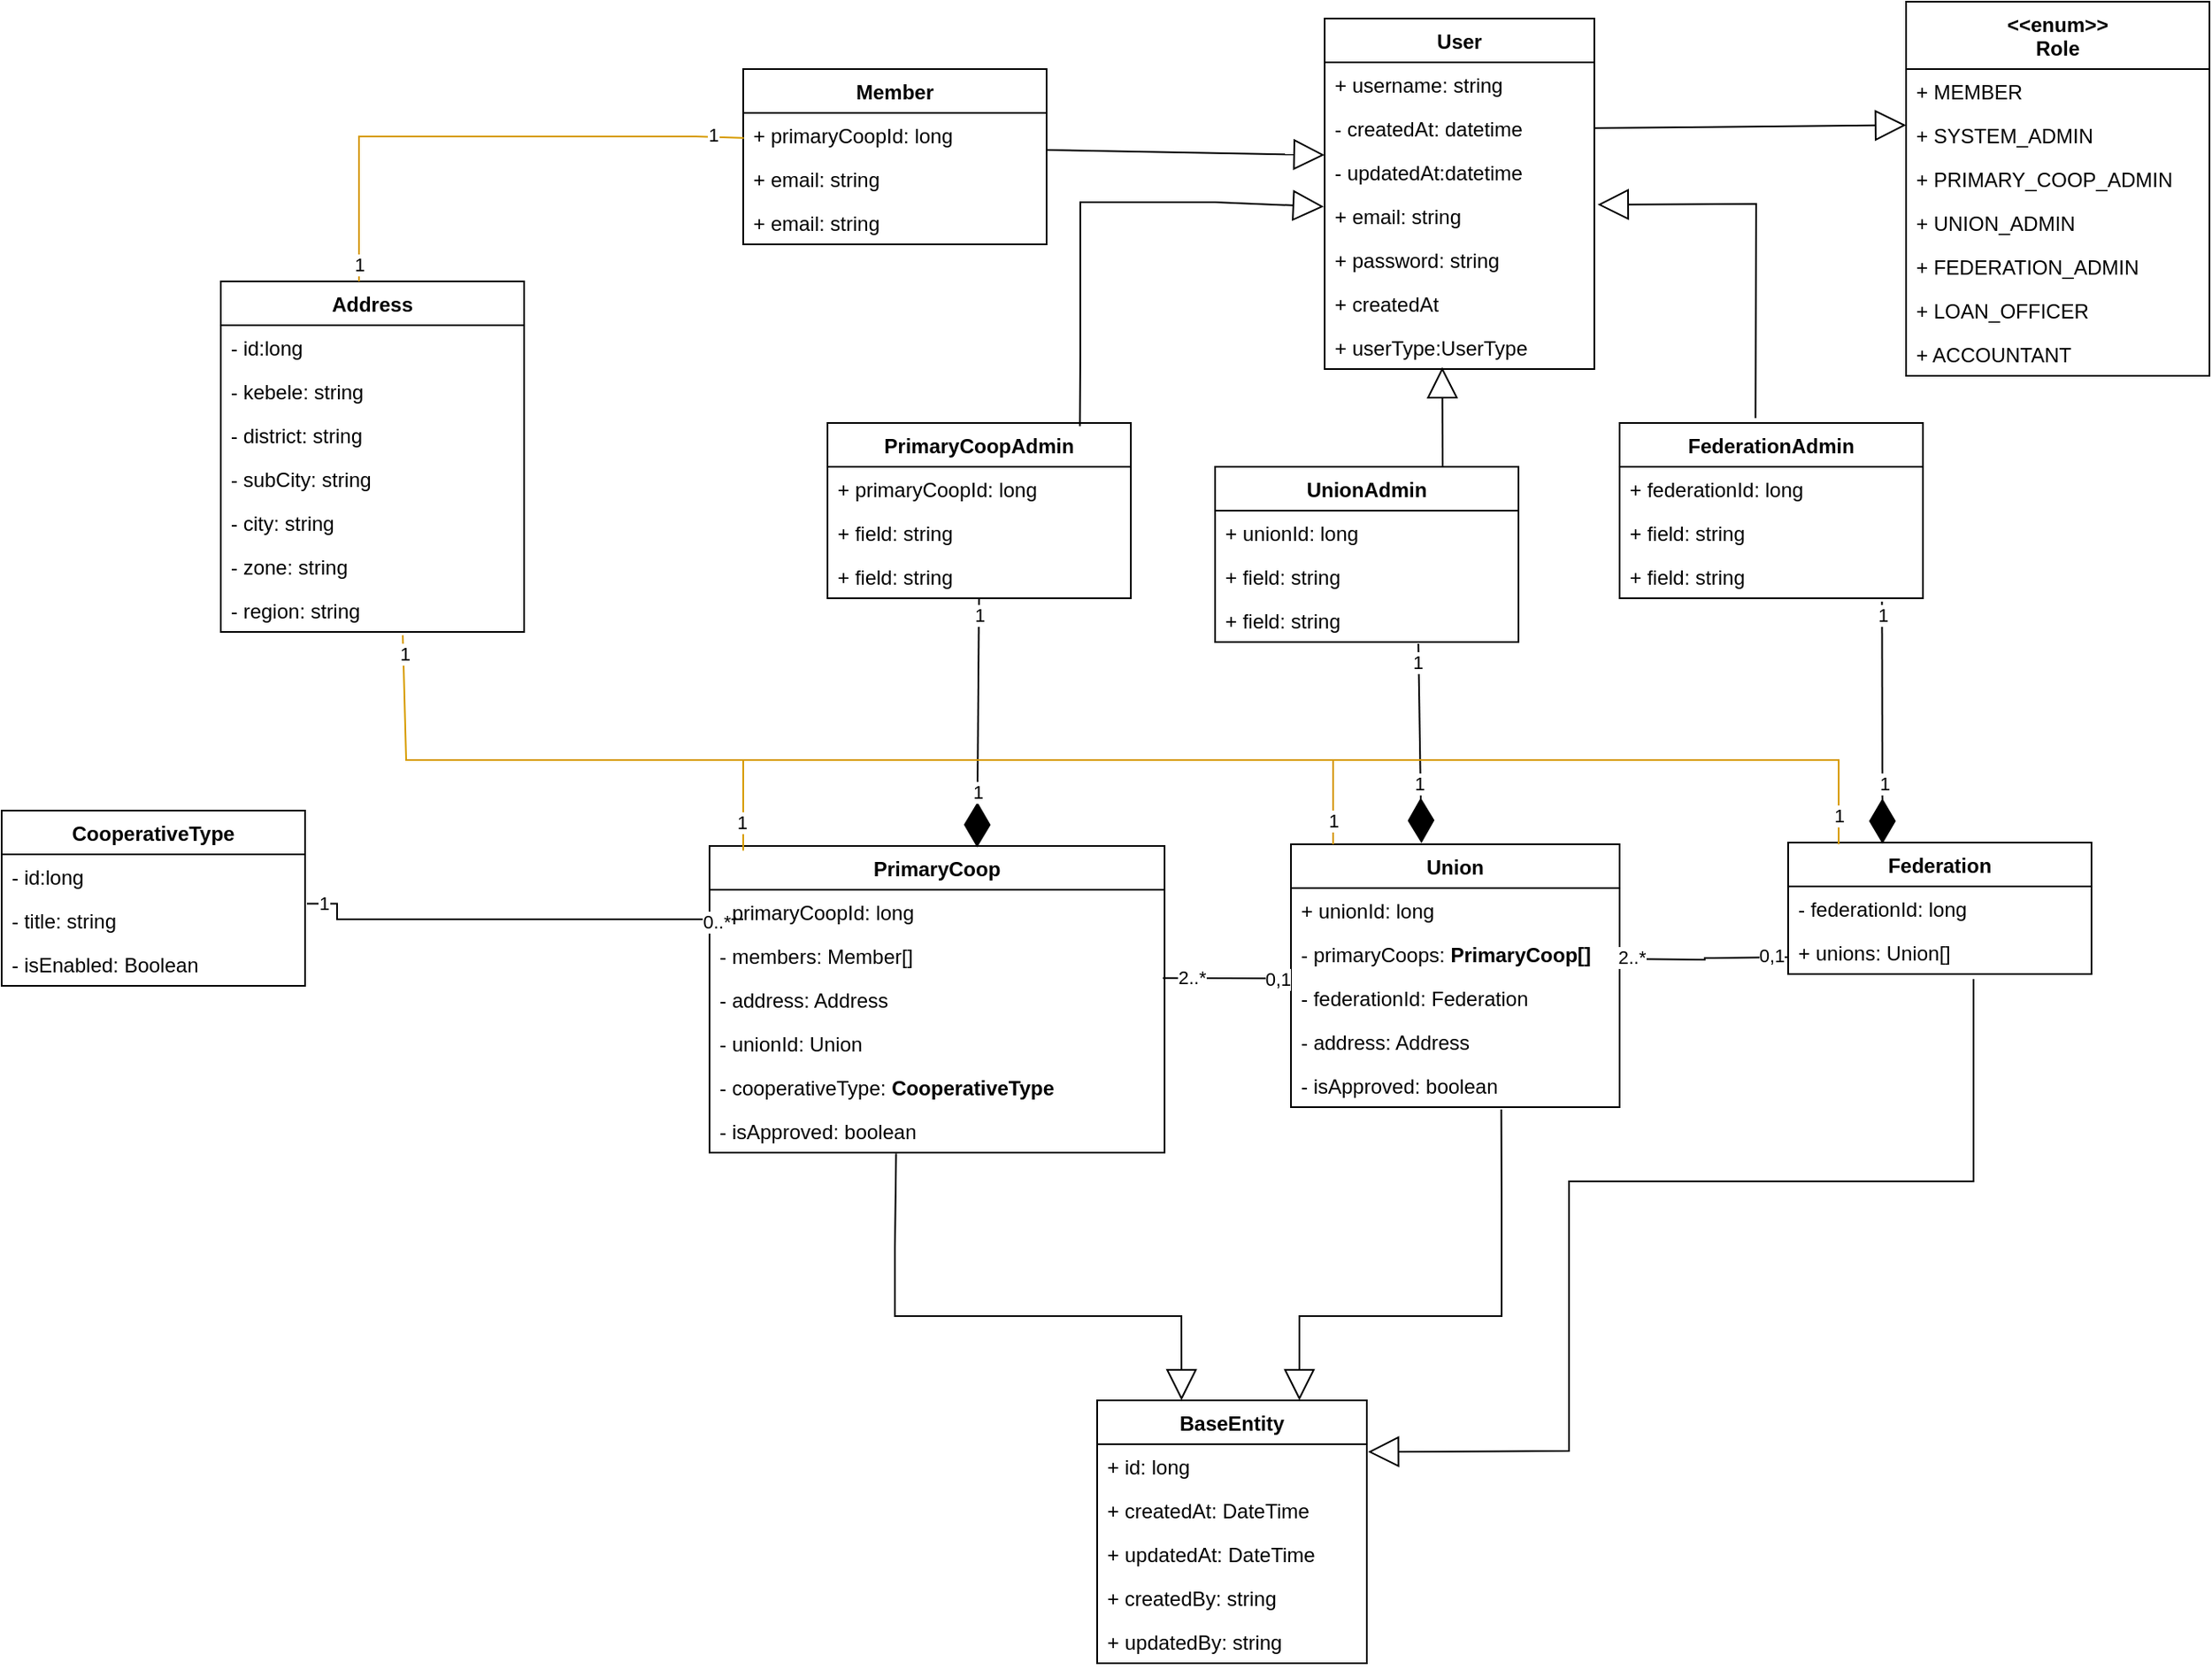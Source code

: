 <mxfile version="24.8.6">
  <diagram name="Page-1" id="tjhlQKhU3LrcpqJg-mDT">
    <mxGraphModel dx="1854" dy="1751" grid="1" gridSize="10" guides="1" tooltips="1" connect="1" arrows="1" fold="1" page="1" pageScale="1" pageWidth="850" pageHeight="1100" math="0" shadow="0">
      <root>
        <mxCell id="0" />
        <mxCell id="1" parent="0" />
        <mxCell id="XVEDFk87M5Y_E1yktcPb-2" value="User" style="swimlane;fontStyle=1;align=center;verticalAlign=top;childLayout=stackLayout;horizontal=1;startSize=26;horizontalStack=0;resizeParent=1;resizeParentMax=0;resizeLast=0;collapsible=1;marginBottom=0;whiteSpace=wrap;html=1;" parent="1" vertex="1">
          <mxGeometry x="535" y="-210" width="160" height="208" as="geometry" />
        </mxCell>
        <mxCell id="XVEDFk87M5Y_E1yktcPb-10" value="+ username: string" style="text;strokeColor=none;fillColor=none;align=left;verticalAlign=top;spacingLeft=4;spacingRight=4;overflow=hidden;rotatable=0;points=[[0,0.5],[1,0.5]];portConstraint=eastwest;whiteSpace=wrap;html=1;" parent="XVEDFk87M5Y_E1yktcPb-2" vertex="1">
          <mxGeometry y="26" width="160" height="26" as="geometry" />
        </mxCell>
        <mxCell id="E5_Myj4pt6OnkpuK7IQp-6" value="- createdAt: datetime" style="text;strokeColor=none;fillColor=none;align=left;verticalAlign=top;spacingLeft=4;spacingRight=4;overflow=hidden;rotatable=0;points=[[0,0.5],[1,0.5]];portConstraint=eastwest;whiteSpace=wrap;html=1;" vertex="1" parent="XVEDFk87M5Y_E1yktcPb-2">
          <mxGeometry y="52" width="160" height="26" as="geometry" />
        </mxCell>
        <mxCell id="E5_Myj4pt6OnkpuK7IQp-7" value="- updatedAt:datetime" style="text;strokeColor=none;fillColor=none;align=left;verticalAlign=top;spacingLeft=4;spacingRight=4;overflow=hidden;rotatable=0;points=[[0,0.5],[1,0.5]];portConstraint=eastwest;whiteSpace=wrap;html=1;" vertex="1" parent="XVEDFk87M5Y_E1yktcPb-2">
          <mxGeometry y="78" width="160" height="26" as="geometry" />
        </mxCell>
        <mxCell id="XVEDFk87M5Y_E1yktcPb-11" value="+ email: string" style="text;strokeColor=none;fillColor=none;align=left;verticalAlign=top;spacingLeft=4;spacingRight=4;overflow=hidden;rotatable=0;points=[[0,0.5],[1,0.5]];portConstraint=eastwest;whiteSpace=wrap;html=1;" parent="XVEDFk87M5Y_E1yktcPb-2" vertex="1">
          <mxGeometry y="104" width="160" height="26" as="geometry" />
        </mxCell>
        <mxCell id="XVEDFk87M5Y_E1yktcPb-12" value="+ password: string" style="text;strokeColor=none;fillColor=none;align=left;verticalAlign=top;spacingLeft=4;spacingRight=4;overflow=hidden;rotatable=0;points=[[0,0.5],[1,0.5]];portConstraint=eastwest;whiteSpace=wrap;html=1;" parent="XVEDFk87M5Y_E1yktcPb-2" vertex="1">
          <mxGeometry y="130" width="160" height="26" as="geometry" />
        </mxCell>
        <mxCell id="XVEDFk87M5Y_E1yktcPb-13" value="+ createdAt" style="text;strokeColor=none;fillColor=none;align=left;verticalAlign=top;spacingLeft=4;spacingRight=4;overflow=hidden;rotatable=0;points=[[0,0.5],[1,0.5]];portConstraint=eastwest;whiteSpace=wrap;html=1;" parent="XVEDFk87M5Y_E1yktcPb-2" vertex="1">
          <mxGeometry y="156" width="160" height="26" as="geometry" />
        </mxCell>
        <mxCell id="XVEDFk87M5Y_E1yktcPb-14" value="+ userType:UserType" style="text;strokeColor=none;fillColor=none;align=left;verticalAlign=top;spacingLeft=4;spacingRight=4;overflow=hidden;rotatable=0;points=[[0,0.5],[1,0.5]];portConstraint=eastwest;whiteSpace=wrap;html=1;" parent="XVEDFk87M5Y_E1yktcPb-2" vertex="1">
          <mxGeometry y="182" width="160" height="26" as="geometry" />
        </mxCell>
        <mxCell id="XVEDFk87M5Y_E1yktcPb-36" value="&amp;lt;&amp;lt;enum&amp;gt;&amp;gt;&lt;div&gt;Role&lt;/div&gt;" style="swimlane;fontStyle=1;align=center;verticalAlign=top;childLayout=stackLayout;horizontal=1;startSize=40;horizontalStack=0;resizeParent=1;resizeParentMax=0;resizeLast=0;collapsible=1;marginBottom=0;whiteSpace=wrap;html=1;" parent="1" vertex="1">
          <mxGeometry x="880" y="-220" width="180" height="222" as="geometry" />
        </mxCell>
        <mxCell id="XVEDFk87M5Y_E1yktcPb-37" value="+ MEMBER" style="text;strokeColor=none;fillColor=none;align=left;verticalAlign=top;spacingLeft=4;spacingRight=4;overflow=hidden;rotatable=0;points=[[0,0.5],[1,0.5]];portConstraint=eastwest;whiteSpace=wrap;html=1;" parent="XVEDFk87M5Y_E1yktcPb-36" vertex="1">
          <mxGeometry y="40" width="180" height="26" as="geometry" />
        </mxCell>
        <mxCell id="XVEDFk87M5Y_E1yktcPb-43" value="+ SYSTEM_ADMIN" style="text;strokeColor=none;fillColor=none;align=left;verticalAlign=top;spacingLeft=4;spacingRight=4;overflow=hidden;rotatable=0;points=[[0,0.5],[1,0.5]];portConstraint=eastwest;whiteSpace=wrap;html=1;" parent="XVEDFk87M5Y_E1yktcPb-36" vertex="1">
          <mxGeometry y="66" width="180" height="26" as="geometry" />
        </mxCell>
        <mxCell id="XVEDFk87M5Y_E1yktcPb-40" value="+ PRIMARY_COOP_ADMIN" style="text;strokeColor=none;fillColor=none;align=left;verticalAlign=top;spacingLeft=4;spacingRight=4;overflow=hidden;rotatable=0;points=[[0,0.5],[1,0.5]];portConstraint=eastwest;whiteSpace=wrap;html=1;" parent="XVEDFk87M5Y_E1yktcPb-36" vertex="1">
          <mxGeometry y="92" width="180" height="26" as="geometry" />
        </mxCell>
        <mxCell id="XVEDFk87M5Y_E1yktcPb-41" value="+ UNION_ADMIN" style="text;strokeColor=none;fillColor=none;align=left;verticalAlign=top;spacingLeft=4;spacingRight=4;overflow=hidden;rotatable=0;points=[[0,0.5],[1,0.5]];portConstraint=eastwest;whiteSpace=wrap;html=1;" parent="XVEDFk87M5Y_E1yktcPb-36" vertex="1">
          <mxGeometry y="118" width="180" height="26" as="geometry" />
        </mxCell>
        <mxCell id="XVEDFk87M5Y_E1yktcPb-42" value="+ FEDERATION_ADMIN" style="text;strokeColor=none;fillColor=none;align=left;verticalAlign=top;spacingLeft=4;spacingRight=4;overflow=hidden;rotatable=0;points=[[0,0.5],[1,0.5]];portConstraint=eastwest;whiteSpace=wrap;html=1;" parent="XVEDFk87M5Y_E1yktcPb-36" vertex="1">
          <mxGeometry y="144" width="180" height="26" as="geometry" />
        </mxCell>
        <mxCell id="XVEDFk87M5Y_E1yktcPb-44" value="+ LOAN_OFFICER" style="text;strokeColor=none;fillColor=none;align=left;verticalAlign=top;spacingLeft=4;spacingRight=4;overflow=hidden;rotatable=0;points=[[0,0.5],[1,0.5]];portConstraint=eastwest;whiteSpace=wrap;html=1;" parent="XVEDFk87M5Y_E1yktcPb-36" vertex="1">
          <mxGeometry y="170" width="180" height="26" as="geometry" />
        </mxCell>
        <mxCell id="XVEDFk87M5Y_E1yktcPb-45" value="+ ACCOUNTANT" style="text;strokeColor=none;fillColor=none;align=left;verticalAlign=top;spacingLeft=4;spacingRight=4;overflow=hidden;rotatable=0;points=[[0,0.5],[1,0.5]];portConstraint=eastwest;whiteSpace=wrap;html=1;" parent="XVEDFk87M5Y_E1yktcPb-36" vertex="1">
          <mxGeometry y="196" width="180" height="26" as="geometry" />
        </mxCell>
        <mxCell id="XVEDFk87M5Y_E1yktcPb-46" value="" style="endArrow=block;endSize=16;endFill=0;html=1;rounded=0;entryX=0;entryY=0.279;entryDx=0;entryDy=0;entryPerimeter=0;exitX=1;exitY=0.5;exitDx=0;exitDy=0;" parent="1" source="E5_Myj4pt6OnkpuK7IQp-6" target="XVEDFk87M5Y_E1yktcPb-43" edge="1">
          <mxGeometry x="0.003" width="160" relative="1" as="geometry">
            <mxPoint x="695" y="-150.002" as="sourcePoint" />
            <mxPoint x="854.88" y="-148.948" as="targetPoint" />
            <mxPoint as="offset" />
          </mxGeometry>
        </mxCell>
        <mxCell id="XVEDFk87M5Y_E1yktcPb-47" value="PrimaryCoopAdmin" style="swimlane;fontStyle=1;align=center;verticalAlign=top;childLayout=stackLayout;horizontal=1;startSize=26;horizontalStack=0;resizeParent=1;resizeParentMax=0;resizeLast=0;collapsible=1;marginBottom=0;whiteSpace=wrap;html=1;" parent="1" vertex="1">
          <mxGeometry x="240" y="30" width="180" height="104" as="geometry" />
        </mxCell>
        <mxCell id="XVEDFk87M5Y_E1yktcPb-54" value="+ primaryCoopId: long" style="text;strokeColor=none;fillColor=none;align=left;verticalAlign=top;spacingLeft=4;spacingRight=4;overflow=hidden;rotatable=0;points=[[0,0.5],[1,0.5]];portConstraint=eastwest;whiteSpace=wrap;html=1;" parent="XVEDFk87M5Y_E1yktcPb-47" vertex="1">
          <mxGeometry y="26" width="180" height="26" as="geometry" />
        </mxCell>
        <mxCell id="XVEDFk87M5Y_E1yktcPb-53" value="+ field: string" style="text;strokeColor=none;fillColor=none;align=left;verticalAlign=top;spacingLeft=4;spacingRight=4;overflow=hidden;rotatable=0;points=[[0,0.5],[1,0.5]];portConstraint=eastwest;whiteSpace=wrap;html=1;" parent="XVEDFk87M5Y_E1yktcPb-47" vertex="1">
          <mxGeometry y="52" width="180" height="26" as="geometry" />
        </mxCell>
        <mxCell id="XVEDFk87M5Y_E1yktcPb-49" value="+ field: string" style="text;strokeColor=none;fillColor=none;align=left;verticalAlign=top;spacingLeft=4;spacingRight=4;overflow=hidden;rotatable=0;points=[[0,0.5],[1,0.5]];portConstraint=eastwest;whiteSpace=wrap;html=1;" parent="XVEDFk87M5Y_E1yktcPb-47" vertex="1">
          <mxGeometry y="78" width="180" height="26" as="geometry" />
        </mxCell>
        <mxCell id="XVEDFk87M5Y_E1yktcPb-57" value="UnionAdmin" style="swimlane;fontStyle=1;align=center;verticalAlign=top;childLayout=stackLayout;horizontal=1;startSize=26;horizontalStack=0;resizeParent=1;resizeParentMax=0;resizeLast=0;collapsible=1;marginBottom=0;whiteSpace=wrap;html=1;" parent="1" vertex="1">
          <mxGeometry x="470" y="56" width="180" height="104" as="geometry" />
        </mxCell>
        <mxCell id="XVEDFk87M5Y_E1yktcPb-59" value="+ unionId: long" style="text;strokeColor=none;fillColor=none;align=left;verticalAlign=top;spacingLeft=4;spacingRight=4;overflow=hidden;rotatable=0;points=[[0,0.5],[1,0.5]];portConstraint=eastwest;whiteSpace=wrap;html=1;" parent="XVEDFk87M5Y_E1yktcPb-57" vertex="1">
          <mxGeometry y="26" width="180" height="26" as="geometry" />
        </mxCell>
        <mxCell id="XVEDFk87M5Y_E1yktcPb-60" value="+ field: string" style="text;strokeColor=none;fillColor=none;align=left;verticalAlign=top;spacingLeft=4;spacingRight=4;overflow=hidden;rotatable=0;points=[[0,0.5],[1,0.5]];portConstraint=eastwest;whiteSpace=wrap;html=1;" parent="XVEDFk87M5Y_E1yktcPb-57" vertex="1">
          <mxGeometry y="52" width="180" height="26" as="geometry" />
        </mxCell>
        <mxCell id="XVEDFk87M5Y_E1yktcPb-61" value="+ field: string" style="text;strokeColor=none;fillColor=none;align=left;verticalAlign=top;spacingLeft=4;spacingRight=4;overflow=hidden;rotatable=0;points=[[0,0.5],[1,0.5]];portConstraint=eastwest;whiteSpace=wrap;html=1;" parent="XVEDFk87M5Y_E1yktcPb-57" vertex="1">
          <mxGeometry y="78" width="180" height="26" as="geometry" />
        </mxCell>
        <mxCell id="XVEDFk87M5Y_E1yktcPb-62" value="FederationAdmin" style="swimlane;fontStyle=1;align=center;verticalAlign=top;childLayout=stackLayout;horizontal=1;startSize=26;horizontalStack=0;resizeParent=1;resizeParentMax=0;resizeLast=0;collapsible=1;marginBottom=0;whiteSpace=wrap;html=1;" parent="1" vertex="1">
          <mxGeometry x="710" y="30" width="180" height="104" as="geometry" />
        </mxCell>
        <mxCell id="XVEDFk87M5Y_E1yktcPb-63" value="+ federationId: long" style="text;strokeColor=none;fillColor=none;align=left;verticalAlign=top;spacingLeft=4;spacingRight=4;overflow=hidden;rotatable=0;points=[[0,0.5],[1,0.5]];portConstraint=eastwest;whiteSpace=wrap;html=1;" parent="XVEDFk87M5Y_E1yktcPb-62" vertex="1">
          <mxGeometry y="26" width="180" height="26" as="geometry" />
        </mxCell>
        <mxCell id="XVEDFk87M5Y_E1yktcPb-64" value="+ field: string" style="text;strokeColor=none;fillColor=none;align=left;verticalAlign=top;spacingLeft=4;spacingRight=4;overflow=hidden;rotatable=0;points=[[0,0.5],[1,0.5]];portConstraint=eastwest;whiteSpace=wrap;html=1;" parent="XVEDFk87M5Y_E1yktcPb-62" vertex="1">
          <mxGeometry y="52" width="180" height="26" as="geometry" />
        </mxCell>
        <mxCell id="XVEDFk87M5Y_E1yktcPb-65" value="+ field: string" style="text;strokeColor=none;fillColor=none;align=left;verticalAlign=top;spacingLeft=4;spacingRight=4;overflow=hidden;rotatable=0;points=[[0,0.5],[1,0.5]];portConstraint=eastwest;whiteSpace=wrap;html=1;" parent="XVEDFk87M5Y_E1yktcPb-62" vertex="1">
          <mxGeometry y="78" width="180" height="26" as="geometry" />
        </mxCell>
        <mxCell id="XVEDFk87M5Y_E1yktcPb-66" value="" style="endArrow=block;endSize=16;endFill=0;html=1;rounded=0;entryX=0.436;entryY=0.956;entryDx=0;entryDy=0;entryPerimeter=0;exitX=0.75;exitY=0;exitDx=0;exitDy=0;" parent="1" target="XVEDFk87M5Y_E1yktcPb-14" edge="1" source="XVEDFk87M5Y_E1yktcPb-57">
          <mxGeometry width="160" relative="1" as="geometry">
            <mxPoint x="605.18" y="30.248" as="sourcePoint" />
            <mxPoint x="602.68" y="-53.258" as="targetPoint" />
          </mxGeometry>
        </mxCell>
        <mxCell id="XVEDFk87M5Y_E1yktcPb-67" value="" style="endArrow=block;endSize=16;endFill=0;html=1;rounded=0;exitX=0.448;exitY=-0.028;exitDx=0;exitDy=0;exitPerimeter=0;entryX=1.012;entryY=0.247;entryDx=0;entryDy=0;entryPerimeter=0;" parent="1" source="XVEDFk87M5Y_E1yktcPb-62" target="XVEDFk87M5Y_E1yktcPb-11" edge="1">
          <mxGeometry width="160" relative="1" as="geometry">
            <mxPoint x="669.76" y="27.26" as="sourcePoint" />
            <mxPoint x="710" y="-60" as="targetPoint" />
            <Array as="points">
              <mxPoint x="791" y="-100" />
            </Array>
          </mxGeometry>
        </mxCell>
        <mxCell id="XVEDFk87M5Y_E1yktcPb-68" value="PrimaryCoop" style="swimlane;fontStyle=1;align=center;verticalAlign=top;childLayout=stackLayout;horizontal=1;startSize=26;horizontalStack=0;resizeParent=1;resizeParentMax=0;resizeLast=0;collapsible=1;marginBottom=0;whiteSpace=wrap;html=1;" parent="1" vertex="1">
          <mxGeometry x="170" y="281" width="270" height="182" as="geometry" />
        </mxCell>
        <mxCell id="XVEDFk87M5Y_E1yktcPb-69" value="- primaryCoopId: long" style="text;strokeColor=none;fillColor=none;align=left;verticalAlign=top;spacingLeft=4;spacingRight=4;overflow=hidden;rotatable=0;points=[[0,0.5],[1,0.5]];portConstraint=eastwest;whiteSpace=wrap;html=1;" parent="XVEDFk87M5Y_E1yktcPb-68" vertex="1">
          <mxGeometry y="26" width="270" height="26" as="geometry" />
        </mxCell>
        <mxCell id="XVEDFk87M5Y_E1yktcPb-70" value="- members: Member[]" style="text;strokeColor=none;fillColor=none;align=left;verticalAlign=top;spacingLeft=4;spacingRight=4;overflow=hidden;rotatable=0;points=[[0,0.5],[1,0.5]];portConstraint=eastwest;whiteSpace=wrap;html=1;" parent="XVEDFk87M5Y_E1yktcPb-68" vertex="1">
          <mxGeometry y="52" width="270" height="26" as="geometry" />
        </mxCell>
        <mxCell id="XVEDFk87M5Y_E1yktcPb-99" value="- address: Address" style="text;strokeColor=none;fillColor=none;align=left;verticalAlign=top;spacingLeft=4;spacingRight=4;overflow=hidden;rotatable=0;points=[[0,0.5],[1,0.5]];portConstraint=eastwest;whiteSpace=wrap;html=1;" parent="XVEDFk87M5Y_E1yktcPb-68" vertex="1">
          <mxGeometry y="78" width="270" height="26" as="geometry" />
        </mxCell>
        <mxCell id="XVEDFk87M5Y_E1yktcPb-118" value="- unionId: Union" style="text;strokeColor=none;fillColor=none;align=left;verticalAlign=top;spacingLeft=4;spacingRight=4;overflow=hidden;rotatable=0;points=[[0,0.5],[1,0.5]];portConstraint=eastwest;whiteSpace=wrap;html=1;" parent="XVEDFk87M5Y_E1yktcPb-68" vertex="1">
          <mxGeometry y="104" width="270" height="26" as="geometry" />
        </mxCell>
        <mxCell id="XVEDFk87M5Y_E1yktcPb-71" value="- cooperativeType:&amp;nbsp;&lt;span style=&quot;font-weight: 700; text-align: center;&quot;&gt;CooperativeType&lt;/span&gt;" style="text;strokeColor=none;fillColor=none;align=left;verticalAlign=top;spacingLeft=4;spacingRight=4;overflow=hidden;rotatable=0;points=[[0,0.5],[1,0.5]];portConstraint=eastwest;whiteSpace=wrap;html=1;" parent="XVEDFk87M5Y_E1yktcPb-68" vertex="1">
          <mxGeometry y="130" width="270" height="26" as="geometry" />
        </mxCell>
        <mxCell id="63i4cexw4IJ4WjRB8XOZ-28" value="- isApproved: boolean" style="text;strokeColor=none;fillColor=none;align=left;verticalAlign=top;spacingLeft=4;spacingRight=4;overflow=hidden;rotatable=0;points=[[0,0.5],[1,0.5]];portConstraint=eastwest;whiteSpace=wrap;html=1;" vertex="1" parent="XVEDFk87M5Y_E1yktcPb-68">
          <mxGeometry y="156" width="270" height="26" as="geometry" />
        </mxCell>
        <mxCell id="XVEDFk87M5Y_E1yktcPb-73" value="Union" style="swimlane;fontStyle=1;align=center;verticalAlign=top;childLayout=stackLayout;horizontal=1;startSize=26;horizontalStack=0;resizeParent=1;resizeParentMax=0;resizeLast=0;collapsible=1;marginBottom=0;whiteSpace=wrap;html=1;" parent="1" vertex="1">
          <mxGeometry x="515" y="280" width="195" height="156" as="geometry" />
        </mxCell>
        <mxCell id="XVEDFk87M5Y_E1yktcPb-74" value="+ unionId: long" style="text;strokeColor=none;fillColor=none;align=left;verticalAlign=top;spacingLeft=4;spacingRight=4;overflow=hidden;rotatable=0;points=[[0,0.5],[1,0.5]];portConstraint=eastwest;whiteSpace=wrap;html=1;" parent="XVEDFk87M5Y_E1yktcPb-73" vertex="1">
          <mxGeometry y="26" width="195" height="26" as="geometry" />
        </mxCell>
        <mxCell id="XVEDFk87M5Y_E1yktcPb-75" value="- primaryCoops:&amp;nbsp;&lt;span style=&quot;font-weight: 700; text-align: center;&quot;&gt;PrimaryCoop[]&lt;/span&gt;" style="text;strokeColor=none;fillColor=none;align=left;verticalAlign=top;spacingLeft=4;spacingRight=4;overflow=hidden;rotatable=0;points=[[0,0.5],[1,0.5]];portConstraint=eastwest;whiteSpace=wrap;html=1;" parent="XVEDFk87M5Y_E1yktcPb-73" vertex="1">
          <mxGeometry y="52" width="195" height="26" as="geometry" />
        </mxCell>
        <mxCell id="XVEDFk87M5Y_E1yktcPb-119" value="- federationId: Federation" style="text;strokeColor=none;fillColor=none;align=left;verticalAlign=top;spacingLeft=4;spacingRight=4;overflow=hidden;rotatable=0;points=[[0,0.5],[1,0.5]];portConstraint=eastwest;whiteSpace=wrap;html=1;" parent="XVEDFk87M5Y_E1yktcPb-73" vertex="1">
          <mxGeometry y="78" width="195" height="26" as="geometry" />
        </mxCell>
        <mxCell id="63i4cexw4IJ4WjRB8XOZ-29" value="- address: Address" style="text;strokeColor=none;fillColor=none;align=left;verticalAlign=top;spacingLeft=4;spacingRight=4;overflow=hidden;rotatable=0;points=[[0,0.5],[1,0.5]];portConstraint=eastwest;whiteSpace=wrap;html=1;" vertex="1" parent="XVEDFk87M5Y_E1yktcPb-73">
          <mxGeometry y="104" width="195" height="26" as="geometry" />
        </mxCell>
        <mxCell id="XVEDFk87M5Y_E1yktcPb-76" value="- isApproved: boolean" style="text;strokeColor=none;fillColor=none;align=left;verticalAlign=top;spacingLeft=4;spacingRight=4;overflow=hidden;rotatable=0;points=[[0,0.5],[1,0.5]];portConstraint=eastwest;whiteSpace=wrap;html=1;" parent="XVEDFk87M5Y_E1yktcPb-73" vertex="1">
          <mxGeometry y="130" width="195" height="26" as="geometry" />
        </mxCell>
        <mxCell id="XVEDFk87M5Y_E1yktcPb-77" value="Federation" style="swimlane;fontStyle=1;align=center;verticalAlign=top;childLayout=stackLayout;horizontal=1;startSize=26;horizontalStack=0;resizeParent=1;resizeParentMax=0;resizeLast=0;collapsible=1;marginBottom=0;whiteSpace=wrap;html=1;" parent="1" vertex="1">
          <mxGeometry x="810" y="279" width="180" height="78" as="geometry" />
        </mxCell>
        <mxCell id="XVEDFk87M5Y_E1yktcPb-78" value="- federationId: long" style="text;strokeColor=none;fillColor=none;align=left;verticalAlign=top;spacingLeft=4;spacingRight=4;overflow=hidden;rotatable=0;points=[[0,0.5],[1,0.5]];portConstraint=eastwest;whiteSpace=wrap;html=1;" parent="XVEDFk87M5Y_E1yktcPb-77" vertex="1">
          <mxGeometry y="26" width="180" height="26" as="geometry" />
        </mxCell>
        <mxCell id="XVEDFk87M5Y_E1yktcPb-79" value="+ unions: Union[]" style="text;strokeColor=none;fillColor=none;align=left;verticalAlign=top;spacingLeft=4;spacingRight=4;overflow=hidden;rotatable=0;points=[[0,0.5],[1,0.5]];portConstraint=eastwest;whiteSpace=wrap;html=1;" parent="XVEDFk87M5Y_E1yktcPb-77" vertex="1">
          <mxGeometry y="52" width="180" height="26" as="geometry" />
        </mxCell>
        <mxCell id="XVEDFk87M5Y_E1yktcPb-82" value="Member" style="swimlane;fontStyle=1;align=center;verticalAlign=top;childLayout=stackLayout;horizontal=1;startSize=26;horizontalStack=0;resizeParent=1;resizeParentMax=0;resizeLast=0;collapsible=1;marginBottom=0;whiteSpace=wrap;html=1;" parent="1" vertex="1">
          <mxGeometry x="190" y="-180" width="180" height="104" as="geometry" />
        </mxCell>
        <mxCell id="XVEDFk87M5Y_E1yktcPb-83" value="+ primaryCoopId: long" style="text;strokeColor=none;fillColor=none;align=left;verticalAlign=top;spacingLeft=4;spacingRight=4;overflow=hidden;rotatable=0;points=[[0,0.5],[1,0.5]];portConstraint=eastwest;whiteSpace=wrap;html=1;" parent="XVEDFk87M5Y_E1yktcPb-82" vertex="1">
          <mxGeometry y="26" width="180" height="26" as="geometry" />
        </mxCell>
        <mxCell id="XVEDFk87M5Y_E1yktcPb-84" value="+ email: string" style="text;strokeColor=none;fillColor=none;align=left;verticalAlign=top;spacingLeft=4;spacingRight=4;overflow=hidden;rotatable=0;points=[[0,0.5],[1,0.5]];portConstraint=eastwest;whiteSpace=wrap;html=1;" parent="XVEDFk87M5Y_E1yktcPb-82" vertex="1">
          <mxGeometry y="52" width="180" height="26" as="geometry" />
        </mxCell>
        <mxCell id="XVEDFk87M5Y_E1yktcPb-85" value="+ email: string" style="text;strokeColor=none;fillColor=none;align=left;verticalAlign=top;spacingLeft=4;spacingRight=4;overflow=hidden;rotatable=0;points=[[0,0.5],[1,0.5]];portConstraint=eastwest;whiteSpace=wrap;html=1;" parent="XVEDFk87M5Y_E1yktcPb-82" vertex="1">
          <mxGeometry y="78" width="180" height="26" as="geometry" />
        </mxCell>
        <mxCell id="XVEDFk87M5Y_E1yktcPb-87" value="" style="endArrow=block;endSize=16;endFill=0;html=1;rounded=0;entryX=0;entryY=0.5;entryDx=0;entryDy=0;exitX=0.998;exitY=0.846;exitDx=0;exitDy=0;exitPerimeter=0;" parent="1" source="XVEDFk87M5Y_E1yktcPb-83" edge="1">
          <mxGeometry width="160" relative="1" as="geometry">
            <mxPoint x="374.86" y="-141.12" as="sourcePoint" />
            <mxPoint x="535" y="-129" as="targetPoint" />
          </mxGeometry>
        </mxCell>
        <mxCell id="XVEDFk87M5Y_E1yktcPb-90" value="" style="endArrow=diamondThin;endFill=1;endSize=24;html=1;rounded=0;entryX=0.588;entryY=0.005;entryDx=0;entryDy=0;entryPerimeter=0;" parent="1" source="XVEDFk87M5Y_E1yktcPb-49" target="XVEDFk87M5Y_E1yktcPb-68" edge="1">
          <mxGeometry width="160" relative="1" as="geometry">
            <mxPoint x="260" y="190" as="sourcePoint" />
            <mxPoint x="420" y="190" as="targetPoint" />
          </mxGeometry>
        </mxCell>
        <mxCell id="63i4cexw4IJ4WjRB8XOZ-9" value="1" style="edgeLabel;html=1;align=center;verticalAlign=middle;resizable=0;points=[];" vertex="1" connectable="0" parent="XVEDFk87M5Y_E1yktcPb-90">
          <mxGeometry x="-0.893" relative="1" as="geometry">
            <mxPoint y="2" as="offset" />
          </mxGeometry>
        </mxCell>
        <mxCell id="63i4cexw4IJ4WjRB8XOZ-10" value="1" style="edgeLabel;html=1;align=center;verticalAlign=middle;resizable=0;points=[];" vertex="1" connectable="0" parent="XVEDFk87M5Y_E1yktcPb-90">
          <mxGeometry x="0.654" relative="1" as="geometry">
            <mxPoint y="-8" as="offset" />
          </mxGeometry>
        </mxCell>
        <mxCell id="XVEDFk87M5Y_E1yktcPb-92" value="" style="endArrow=diamondThin;endFill=1;endSize=24;html=1;rounded=0;entryX=0.397;entryY=-0.004;entryDx=0;entryDy=0;exitX=0.67;exitY=1.038;exitDx=0;exitDy=0;exitPerimeter=0;entryPerimeter=0;" parent="1" source="XVEDFk87M5Y_E1yktcPb-61" target="XVEDFk87M5Y_E1yktcPb-73" edge="1">
          <mxGeometry width="160" relative="1" as="geometry">
            <mxPoint x="606.66" y="136.7" as="sourcePoint" />
            <mxPoint x="603.66" y="269.7" as="targetPoint" />
          </mxGeometry>
        </mxCell>
        <mxCell id="63i4cexw4IJ4WjRB8XOZ-11" value="1" style="edgeLabel;html=1;align=center;verticalAlign=middle;resizable=0;points=[];" vertex="1" connectable="0" parent="XVEDFk87M5Y_E1yktcPb-92">
          <mxGeometry x="-0.867" y="-1" relative="1" as="geometry">
            <mxPoint y="3" as="offset" />
          </mxGeometry>
        </mxCell>
        <mxCell id="63i4cexw4IJ4WjRB8XOZ-12" value="1" style="edgeLabel;html=1;align=center;verticalAlign=middle;resizable=0;points=[];" vertex="1" connectable="0" parent="XVEDFk87M5Y_E1yktcPb-92">
          <mxGeometry x="0.511" y="1" relative="1" as="geometry">
            <mxPoint x="-2" y="-7" as="offset" />
          </mxGeometry>
        </mxCell>
        <mxCell id="XVEDFk87M5Y_E1yktcPb-93" value="" style="endArrow=diamondThin;endFill=1;endSize=24;html=1;rounded=0;entryX=0.311;entryY=0.01;entryDx=0;entryDy=0;entryPerimeter=0;exitX=0.865;exitY=1.077;exitDx=0;exitDy=0;exitPerimeter=0;" parent="1" source="XVEDFk87M5Y_E1yktcPb-65" target="XVEDFk87M5Y_E1yktcPb-77" edge="1">
          <mxGeometry width="160" relative="1" as="geometry">
            <mxPoint x="860" y="140" as="sourcePoint" />
            <mxPoint x="860" y="260" as="targetPoint" />
          </mxGeometry>
        </mxCell>
        <mxCell id="63i4cexw4IJ4WjRB8XOZ-13" value="1" style="edgeLabel;html=1;align=center;verticalAlign=middle;resizable=0;points=[];" vertex="1" connectable="0" parent="XVEDFk87M5Y_E1yktcPb-93">
          <mxGeometry x="-0.89" relative="1" as="geometry">
            <mxPoint as="offset" />
          </mxGeometry>
        </mxCell>
        <mxCell id="63i4cexw4IJ4WjRB8XOZ-14" value="1" style="edgeLabel;html=1;align=center;verticalAlign=middle;resizable=0;points=[];" vertex="1" connectable="0" parent="XVEDFk87M5Y_E1yktcPb-93">
          <mxGeometry x="0.492" y="1" relative="1" as="geometry">
            <mxPoint as="offset" />
          </mxGeometry>
        </mxCell>
        <mxCell id="XVEDFk87M5Y_E1yktcPb-94" value="" style="endArrow=block;endSize=16;endFill=0;html=1;rounded=0;exitX=0.832;exitY=0.018;exitDx=0;exitDy=0;exitPerimeter=0;entryX=-0.003;entryY=0.294;entryDx=0;entryDy=0;entryPerimeter=0;" parent="1" source="XVEDFk87M5Y_E1yktcPb-47" target="XVEDFk87M5Y_E1yktcPb-11" edge="1">
          <mxGeometry x="0.39" y="-1" width="160" relative="1" as="geometry">
            <mxPoint x="341" y="30" as="sourcePoint" />
            <mxPoint x="540" y="-100" as="targetPoint" />
            <Array as="points">
              <mxPoint x="390" y="-10" />
              <mxPoint x="390" y="-101" />
              <mxPoint x="470" y="-101" />
            </Array>
            <mxPoint as="offset" />
          </mxGeometry>
        </mxCell>
        <mxCell id="XVEDFk87M5Y_E1yktcPb-95" value="CooperativeType" style="swimlane;fontStyle=1;align=center;verticalAlign=top;childLayout=stackLayout;horizontal=1;startSize=26;horizontalStack=0;resizeParent=1;resizeParentMax=0;resizeLast=0;collapsible=1;marginBottom=0;whiteSpace=wrap;html=1;" parent="1" vertex="1">
          <mxGeometry x="-250" y="260" width="180" height="104" as="geometry" />
        </mxCell>
        <mxCell id="XVEDFk87M5Y_E1yktcPb-96" value="- id:long" style="text;strokeColor=none;fillColor=none;align=left;verticalAlign=top;spacingLeft=4;spacingRight=4;overflow=hidden;rotatable=0;points=[[0,0.5],[1,0.5]];portConstraint=eastwest;whiteSpace=wrap;html=1;" parent="XVEDFk87M5Y_E1yktcPb-95" vertex="1">
          <mxGeometry y="26" width="180" height="26" as="geometry" />
        </mxCell>
        <mxCell id="XVEDFk87M5Y_E1yktcPb-97" value="- title: string" style="text;strokeColor=none;fillColor=none;align=left;verticalAlign=top;spacingLeft=4;spacingRight=4;overflow=hidden;rotatable=0;points=[[0,0.5],[1,0.5]];portConstraint=eastwest;whiteSpace=wrap;html=1;" parent="XVEDFk87M5Y_E1yktcPb-95" vertex="1">
          <mxGeometry y="52" width="180" height="26" as="geometry" />
        </mxCell>
        <mxCell id="XVEDFk87M5Y_E1yktcPb-98" value="- isEnabled: Boolean" style="text;strokeColor=none;fillColor=none;align=left;verticalAlign=top;spacingLeft=4;spacingRight=4;overflow=hidden;rotatable=0;points=[[0,0.5],[1,0.5]];portConstraint=eastwest;whiteSpace=wrap;html=1;" parent="XVEDFk87M5Y_E1yktcPb-95" vertex="1">
          <mxGeometry y="78" width="180" height="26" as="geometry" />
        </mxCell>
        <mxCell id="XVEDFk87M5Y_E1yktcPb-101" value="" style="endArrow=none;html=1;edgeStyle=orthogonalEdgeStyle;rounded=0;entryX=0;entryY=0.654;entryDx=0;entryDy=0;entryPerimeter=0;exitX=1.006;exitY=0.124;exitDx=0;exitDy=0;exitPerimeter=0;" parent="1" source="XVEDFk87M5Y_E1yktcPb-97" edge="1">
          <mxGeometry relative="1" as="geometry">
            <mxPoint x="-200" y="299.49" as="sourcePoint" />
            <mxPoint x="190" y="324.494" as="targetPoint" />
            <Array as="points">
              <mxPoint x="-51" y="315" />
              <mxPoint x="-51" y="325" />
            </Array>
          </mxGeometry>
        </mxCell>
        <mxCell id="63i4cexw4IJ4WjRB8XOZ-8" value="0..*" style="edgeLabel;html=1;align=center;verticalAlign=middle;resizable=0;points=[];" vertex="1" connectable="0" parent="XVEDFk87M5Y_E1yktcPb-101">
          <mxGeometry x="0.922" y="-3" relative="1" as="geometry">
            <mxPoint x="-6" y="-2" as="offset" />
          </mxGeometry>
        </mxCell>
        <mxCell id="63i4cexw4IJ4WjRB8XOZ-17" value="1" style="edgeLabel;html=1;align=center;verticalAlign=middle;resizable=0;points=[];" vertex="1" connectable="0" parent="XVEDFk87M5Y_E1yktcPb-101">
          <mxGeometry x="-0.924" relative="1" as="geometry">
            <mxPoint as="offset" />
          </mxGeometry>
        </mxCell>
        <mxCell id="XVEDFk87M5Y_E1yktcPb-104" value="Address" style="swimlane;fontStyle=1;align=center;verticalAlign=top;childLayout=stackLayout;horizontal=1;startSize=26;horizontalStack=0;resizeParent=1;resizeParentMax=0;resizeLast=0;collapsible=1;marginBottom=0;whiteSpace=wrap;html=1;" parent="1" vertex="1">
          <mxGeometry x="-120" y="-54" width="180" height="208" as="geometry" />
        </mxCell>
        <mxCell id="XVEDFk87M5Y_E1yktcPb-105" value="- id:long" style="text;strokeColor=none;fillColor=none;align=left;verticalAlign=top;spacingLeft=4;spacingRight=4;overflow=hidden;rotatable=0;points=[[0,0.5],[1,0.5]];portConstraint=eastwest;whiteSpace=wrap;html=1;" parent="XVEDFk87M5Y_E1yktcPb-104" vertex="1">
          <mxGeometry y="26" width="180" height="26" as="geometry" />
        </mxCell>
        <mxCell id="XVEDFk87M5Y_E1yktcPb-108" value="- kebele: string" style="text;strokeColor=none;fillColor=none;align=left;verticalAlign=top;spacingLeft=4;spacingRight=4;overflow=hidden;rotatable=0;points=[[0,0.5],[1,0.5]];portConstraint=eastwest;whiteSpace=wrap;html=1;" parent="XVEDFk87M5Y_E1yktcPb-104" vertex="1">
          <mxGeometry y="52" width="180" height="26" as="geometry" />
        </mxCell>
        <mxCell id="XVEDFk87M5Y_E1yktcPb-114" value="- district: string" style="text;strokeColor=none;fillColor=none;align=left;verticalAlign=top;spacingLeft=4;spacingRight=4;overflow=hidden;rotatable=0;points=[[0,0.5],[1,0.5]];portConstraint=eastwest;whiteSpace=wrap;html=1;" parent="XVEDFk87M5Y_E1yktcPb-104" vertex="1">
          <mxGeometry y="78" width="180" height="26" as="geometry" />
        </mxCell>
        <mxCell id="XVEDFk87M5Y_E1yktcPb-113" value="- subCity: string" style="text;strokeColor=none;fillColor=none;align=left;verticalAlign=top;spacingLeft=4;spacingRight=4;overflow=hidden;rotatable=0;points=[[0,0.5],[1,0.5]];portConstraint=eastwest;whiteSpace=wrap;html=1;" parent="XVEDFk87M5Y_E1yktcPb-104" vertex="1">
          <mxGeometry y="104" width="180" height="26" as="geometry" />
        </mxCell>
        <mxCell id="XVEDFk87M5Y_E1yktcPb-112" value="- city: string" style="text;strokeColor=none;fillColor=none;align=left;verticalAlign=top;spacingLeft=4;spacingRight=4;overflow=hidden;rotatable=0;points=[[0,0.5],[1,0.5]];portConstraint=eastwest;whiteSpace=wrap;html=1;" parent="XVEDFk87M5Y_E1yktcPb-104" vertex="1">
          <mxGeometry y="130" width="180" height="26" as="geometry" />
        </mxCell>
        <mxCell id="XVEDFk87M5Y_E1yktcPb-111" value="- zone: string" style="text;strokeColor=none;fillColor=none;align=left;verticalAlign=top;spacingLeft=4;spacingRight=4;overflow=hidden;rotatable=0;points=[[0,0.5],[1,0.5]];portConstraint=eastwest;whiteSpace=wrap;html=1;" parent="XVEDFk87M5Y_E1yktcPb-104" vertex="1">
          <mxGeometry y="156" width="180" height="26" as="geometry" />
        </mxCell>
        <mxCell id="XVEDFk87M5Y_E1yktcPb-110" value="- region: string" style="text;strokeColor=none;fillColor=none;align=left;verticalAlign=top;spacingLeft=4;spacingRight=4;overflow=hidden;rotatable=0;points=[[0,0.5],[1,0.5]];portConstraint=eastwest;whiteSpace=wrap;html=1;" parent="XVEDFk87M5Y_E1yktcPb-104" vertex="1">
          <mxGeometry y="182" width="180" height="26" as="geometry" />
        </mxCell>
        <mxCell id="63i4cexw4IJ4WjRB8XOZ-1" style="rounded=0;orthogonalLoop=1;jettySize=auto;html=1;entryX=0.005;entryY=1.063;entryDx=0;entryDy=0;entryPerimeter=0;endArrow=baseDash;endFill=0;" edge="1" parent="1">
          <mxGeometry relative="1" as="geometry">
            <mxPoint x="439" y="359.408" as="sourcePoint" />
            <mxPoint x="514.975" y="359.638" as="targetPoint" />
          </mxGeometry>
        </mxCell>
        <mxCell id="63i4cexw4IJ4WjRB8XOZ-3" value="0,1" style="edgeLabel;html=1;align=center;verticalAlign=middle;resizable=0;points=[];" vertex="1" connectable="0" parent="63i4cexw4IJ4WjRB8XOZ-1">
          <mxGeometry x="0.786" relative="1" as="geometry">
            <mxPoint as="offset" />
          </mxGeometry>
        </mxCell>
        <mxCell id="63i4cexw4IJ4WjRB8XOZ-4" value="2..*" style="edgeLabel;html=1;align=center;verticalAlign=middle;resizable=0;points=[];" vertex="1" connectable="0" parent="63i4cexw4IJ4WjRB8XOZ-1">
          <mxGeometry x="-0.823" y="1" relative="1" as="geometry">
            <mxPoint x="10" as="offset" />
          </mxGeometry>
        </mxCell>
        <mxCell id="63i4cexw4IJ4WjRB8XOZ-2" style="edgeStyle=orthogonalEdgeStyle;rounded=0;orthogonalLoop=1;jettySize=auto;html=1;entryX=0;entryY=0.5;entryDx=0;entryDy=0;endArrow=baseDash;endFill=0;" edge="1" parent="1">
          <mxGeometry relative="1" as="geometry">
            <mxPoint x="710" y="348.034" as="sourcePoint" />
            <mxPoint x="810" y="347" as="targetPoint" />
          </mxGeometry>
        </mxCell>
        <mxCell id="63i4cexw4IJ4WjRB8XOZ-5" value="0,1" style="edgeLabel;html=1;align=center;verticalAlign=middle;resizable=0;points=[];" vertex="1" connectable="0" parent="63i4cexw4IJ4WjRB8XOZ-2">
          <mxGeometry x="0.93" y="1" relative="1" as="geometry">
            <mxPoint x="-7" as="offset" />
          </mxGeometry>
        </mxCell>
        <mxCell id="63i4cexw4IJ4WjRB8XOZ-6" value="2..*" style="edgeLabel;html=1;align=center;verticalAlign=middle;resizable=0;points=[];" vertex="1" connectable="0" parent="63i4cexw4IJ4WjRB8XOZ-2">
          <mxGeometry x="-0.861" y="1" relative="1" as="geometry">
            <mxPoint as="offset" />
          </mxGeometry>
        </mxCell>
        <mxCell id="63i4cexw4IJ4WjRB8XOZ-18" value="" style="endArrow=none;html=1;rounded=0;exitX=0.6;exitY=1.075;exitDx=0;exitDy=0;exitPerimeter=0;entryX=0.074;entryY=0.015;entryDx=0;entryDy=0;entryPerimeter=0;fillColor=#ffe6cc;strokeColor=#d79b00;" edge="1" parent="1" source="XVEDFk87M5Y_E1yktcPb-110" target="XVEDFk87M5Y_E1yktcPb-68">
          <mxGeometry width="50" height="50" relative="1" as="geometry">
            <mxPoint y="130" as="sourcePoint" />
            <mxPoint x="50" y="80" as="targetPoint" />
            <Array as="points">
              <mxPoint x="-10" y="230" />
              <mxPoint x="190" y="230" />
            </Array>
          </mxGeometry>
        </mxCell>
        <mxCell id="63i4cexw4IJ4WjRB8XOZ-19" value="1" style="edgeLabel;html=1;align=center;verticalAlign=middle;resizable=0;points=[];" vertex="1" connectable="0" parent="63i4cexw4IJ4WjRB8XOZ-18">
          <mxGeometry x="-0.935" relative="1" as="geometry">
            <mxPoint as="offset" />
          </mxGeometry>
        </mxCell>
        <mxCell id="63i4cexw4IJ4WjRB8XOZ-20" value="1" style="edgeLabel;html=1;align=center;verticalAlign=middle;resizable=0;points=[];" vertex="1" connectable="0" parent="63i4cexw4IJ4WjRB8XOZ-18">
          <mxGeometry x="0.897" y="2" relative="1" as="geometry">
            <mxPoint x="-3" as="offset" />
          </mxGeometry>
        </mxCell>
        <mxCell id="63i4cexw4IJ4WjRB8XOZ-21" value="" style="endArrow=none;html=1;rounded=0;fillColor=#ffe6cc;strokeColor=#d79b00;" edge="1" parent="1">
          <mxGeometry width="50" height="50" relative="1" as="geometry">
            <mxPoint x="540" y="280" as="sourcePoint" />
            <mxPoint x="190" y="230" as="targetPoint" />
            <Array as="points">
              <mxPoint x="540" y="230" />
            </Array>
          </mxGeometry>
        </mxCell>
        <mxCell id="63i4cexw4IJ4WjRB8XOZ-23" value="1" style="edgeLabel;html=1;align=center;verticalAlign=middle;resizable=0;points=[];" vertex="1" connectable="0" parent="63i4cexw4IJ4WjRB8XOZ-21">
          <mxGeometry x="-0.93" relative="1" as="geometry">
            <mxPoint as="offset" />
          </mxGeometry>
        </mxCell>
        <mxCell id="63i4cexw4IJ4WjRB8XOZ-22" value="" style="endArrow=none;html=1;rounded=0;fillColor=#ffe6cc;strokeColor=#d79b00;" edge="1" parent="1">
          <mxGeometry width="50" height="50" relative="1" as="geometry">
            <mxPoint x="840" y="280" as="sourcePoint" />
            <mxPoint x="490" y="230" as="targetPoint" />
            <Array as="points">
              <mxPoint x="840" y="230" />
            </Array>
          </mxGeometry>
        </mxCell>
        <mxCell id="63i4cexw4IJ4WjRB8XOZ-24" value="1" style="edgeLabel;html=1;align=center;verticalAlign=middle;resizable=0;points=[];" vertex="1" connectable="0" parent="63i4cexw4IJ4WjRB8XOZ-22">
          <mxGeometry x="-0.912" y="-2" relative="1" as="geometry">
            <mxPoint x="-2" as="offset" />
          </mxGeometry>
        </mxCell>
        <mxCell id="63i4cexw4IJ4WjRB8XOZ-25" value="" style="endArrow=none;html=1;rounded=0;entryX=0.002;entryY=0.34;entryDx=0;entryDy=0;fillColor=#ffe6cc;strokeColor=#d79b00;entryPerimeter=0;" edge="1" parent="1">
          <mxGeometry width="50" height="50" relative="1" as="geometry">
            <mxPoint x="-38" y="-54.02" as="sourcePoint" />
            <mxPoint x="190.36" y="-139.18" as="targetPoint" />
            <Array as="points">
              <mxPoint x="-38" y="-139.97" />
              <mxPoint x="162" y="-139.97" />
            </Array>
          </mxGeometry>
        </mxCell>
        <mxCell id="63i4cexw4IJ4WjRB8XOZ-26" value="1" style="edgeLabel;html=1;align=center;verticalAlign=middle;resizable=0;points=[];" vertex="1" connectable="0" parent="63i4cexw4IJ4WjRB8XOZ-25">
          <mxGeometry x="-0.935" relative="1" as="geometry">
            <mxPoint as="offset" />
          </mxGeometry>
        </mxCell>
        <mxCell id="63i4cexw4IJ4WjRB8XOZ-27" value="1" style="edgeLabel;html=1;align=center;verticalAlign=middle;resizable=0;points=[];" vertex="1" connectable="0" parent="63i4cexw4IJ4WjRB8XOZ-25">
          <mxGeometry x="0.897" y="2" relative="1" as="geometry">
            <mxPoint x="-2" as="offset" />
          </mxGeometry>
        </mxCell>
        <mxCell id="E5_Myj4pt6OnkpuK7IQp-8" value="BaseEntity" style="swimlane;fontStyle=1;align=center;verticalAlign=top;childLayout=stackLayout;horizontal=1;startSize=26;horizontalStack=0;resizeParent=1;resizeParentMax=0;resizeLast=0;collapsible=1;marginBottom=0;whiteSpace=wrap;html=1;" vertex="1" parent="1">
          <mxGeometry x="400" y="610" width="160" height="156" as="geometry" />
        </mxCell>
        <mxCell id="E5_Myj4pt6OnkpuK7IQp-9" value="+ id: long" style="text;strokeColor=none;fillColor=none;align=left;verticalAlign=top;spacingLeft=4;spacingRight=4;overflow=hidden;rotatable=0;points=[[0,0.5],[1,0.5]];portConstraint=eastwest;whiteSpace=wrap;html=1;" vertex="1" parent="E5_Myj4pt6OnkpuK7IQp-8">
          <mxGeometry y="26" width="160" height="26" as="geometry" />
        </mxCell>
        <mxCell id="E5_Myj4pt6OnkpuK7IQp-10" value="+ createdAt: DateTime" style="text;strokeColor=none;fillColor=none;align=left;verticalAlign=top;spacingLeft=4;spacingRight=4;overflow=hidden;rotatable=0;points=[[0,0.5],[1,0.5]];portConstraint=eastwest;whiteSpace=wrap;html=1;" vertex="1" parent="E5_Myj4pt6OnkpuK7IQp-8">
          <mxGeometry y="52" width="160" height="26" as="geometry" />
        </mxCell>
        <mxCell id="E5_Myj4pt6OnkpuK7IQp-11" value="+ updatedAt: DateTime" style="text;strokeColor=none;fillColor=none;align=left;verticalAlign=top;spacingLeft=4;spacingRight=4;overflow=hidden;rotatable=0;points=[[0,0.5],[1,0.5]];portConstraint=eastwest;whiteSpace=wrap;html=1;" vertex="1" parent="E5_Myj4pt6OnkpuK7IQp-8">
          <mxGeometry y="78" width="160" height="26" as="geometry" />
        </mxCell>
        <mxCell id="E5_Myj4pt6OnkpuK7IQp-12" value="+ createdBy: string" style="text;strokeColor=none;fillColor=none;align=left;verticalAlign=top;spacingLeft=4;spacingRight=4;overflow=hidden;rotatable=0;points=[[0,0.5],[1,0.5]];portConstraint=eastwest;whiteSpace=wrap;html=1;" vertex="1" parent="E5_Myj4pt6OnkpuK7IQp-8">
          <mxGeometry y="104" width="160" height="26" as="geometry" />
        </mxCell>
        <mxCell id="E5_Myj4pt6OnkpuK7IQp-13" value="+ updatedBy: string" style="text;strokeColor=none;fillColor=none;align=left;verticalAlign=top;spacingLeft=4;spacingRight=4;overflow=hidden;rotatable=0;points=[[0,0.5],[1,0.5]];portConstraint=eastwest;whiteSpace=wrap;html=1;" vertex="1" parent="E5_Myj4pt6OnkpuK7IQp-8">
          <mxGeometry y="130" width="160" height="26" as="geometry" />
        </mxCell>
        <mxCell id="E5_Myj4pt6OnkpuK7IQp-14" value="" style="endArrow=block;endSize=16;endFill=0;html=1;rounded=0;entryX=0.313;entryY=0;entryDx=0;entryDy=0;entryPerimeter=0;exitX=0.41;exitY=1.026;exitDx=0;exitDy=0;exitPerimeter=0;" edge="1" parent="1" source="63i4cexw4IJ4WjRB8XOZ-28" target="E5_Myj4pt6OnkpuK7IQp-8">
          <mxGeometry x="0.39" y="-1" width="160" relative="1" as="geometry">
            <mxPoint x="110" y="580" as="sourcePoint" />
            <mxPoint x="425" y="563" as="targetPoint" />
            <Array as="points">
              <mxPoint x="280" y="520" />
              <mxPoint x="280" y="560" />
              <mxPoint x="360" y="560" />
              <mxPoint x="450" y="560" />
            </Array>
            <mxPoint as="offset" />
          </mxGeometry>
        </mxCell>
        <mxCell id="E5_Myj4pt6OnkpuK7IQp-16" value="" style="endArrow=block;endSize=16;endFill=0;html=1;rounded=0;exitX=0.64;exitY=1.052;exitDx=0;exitDy=0;exitPerimeter=0;entryX=0.75;entryY=0;entryDx=0;entryDy=0;" edge="1" parent="1" source="XVEDFk87M5Y_E1yktcPb-76" target="E5_Myj4pt6OnkpuK7IQp-8">
          <mxGeometry x="0.39" y="-1" width="160" relative="1" as="geometry">
            <mxPoint x="631" y="436" as="sourcePoint" />
            <mxPoint x="530" y="600" as="targetPoint" />
            <Array as="points">
              <mxPoint x="640" y="500" />
              <mxPoint x="640" y="560" />
              <mxPoint x="520" y="560" />
            </Array>
            <mxPoint as="offset" />
          </mxGeometry>
        </mxCell>
        <mxCell id="E5_Myj4pt6OnkpuK7IQp-18" value="" style="endArrow=block;endSize=16;endFill=0;html=1;rounded=0;entryX=1.004;entryY=0.175;entryDx=0;entryDy=0;entryPerimeter=0;" edge="1" parent="1" target="E5_Myj4pt6OnkpuK7IQp-9">
          <mxGeometry x="0.39" y="-1" width="160" relative="1" as="geometry">
            <mxPoint x="920" y="360" as="sourcePoint" />
            <mxPoint x="780" y="530" as="targetPoint" />
            <Array as="points">
              <mxPoint x="920" y="420" />
              <mxPoint x="920" y="480" />
              <mxPoint x="680" y="480" />
              <mxPoint x="680" y="640" />
            </Array>
            <mxPoint as="offset" />
          </mxGeometry>
        </mxCell>
      </root>
    </mxGraphModel>
  </diagram>
</mxfile>

